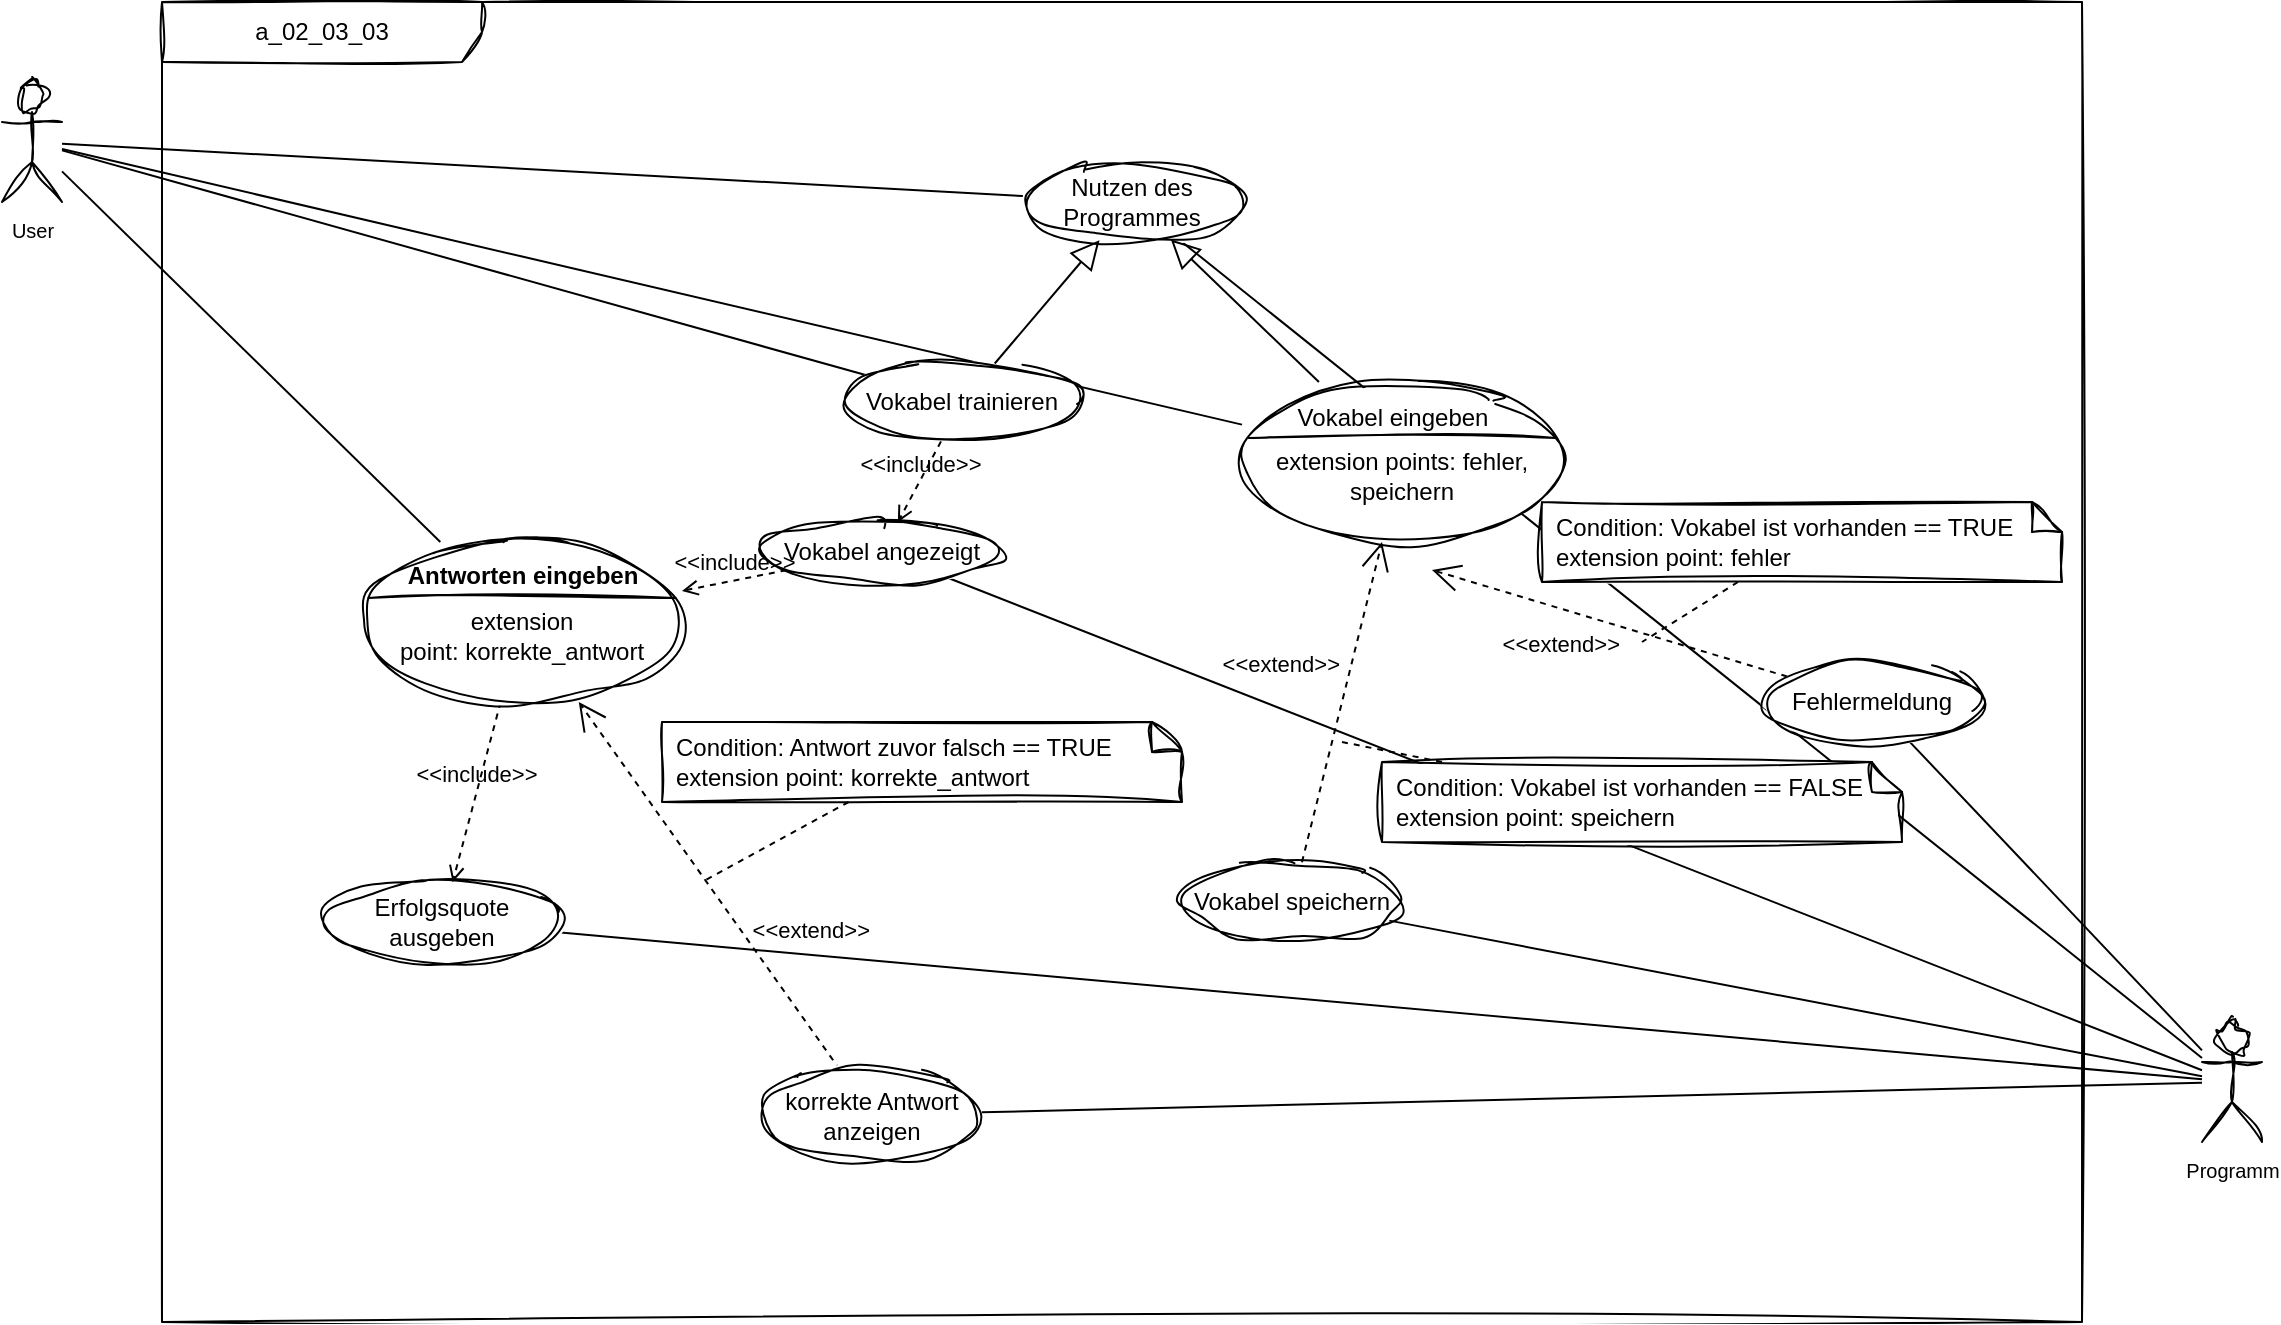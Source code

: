 <mxfile version="22.1.2" type="device">
  <diagram name="Seite-1" id="XCTMCxYNGAJNG0NEjEiD">
    <mxGraphModel dx="1434" dy="836" grid="1" gridSize="10" guides="1" tooltips="1" connect="1" arrows="1" fold="1" page="1" pageScale="1" pageWidth="1169" pageHeight="827" math="0" shadow="0">
      <root>
        <mxCell id="0" />
        <mxCell id="1" parent="0" />
        <mxCell id="LzE11wuo5b0aVE-FT33L-1" value="a_02_03_03" style="shape=umlFrame;whiteSpace=wrap;html=1;pointerEvents=0;recursiveResize=0;container=1;collapsible=0;width=160;sketch=1;curveFitting=1;jiggle=2;" vertex="1" parent="1">
          <mxGeometry x="100" y="20" width="960" height="660" as="geometry" />
        </mxCell>
        <mxCell id="LzE11wuo5b0aVE-FT33L-6" style="rounded=0;orthogonalLoop=1;jettySize=auto;html=1;endArrow=none;endFill=0;" edge="1" parent="1" source="LzE11wuo5b0aVE-FT33L-2" target="LzE11wuo5b0aVE-FT33L-8">
          <mxGeometry relative="1" as="geometry">
            <mxPoint x="490" y="135.727" as="targetPoint" />
          </mxGeometry>
        </mxCell>
        <mxCell id="LzE11wuo5b0aVE-FT33L-31" style="rounded=0;orthogonalLoop=1;jettySize=auto;html=1;endArrow=none;endFill=0;" edge="1" parent="1" source="LzE11wuo5b0aVE-FT33L-2" target="LzE11wuo5b0aVE-FT33L-9">
          <mxGeometry relative="1" as="geometry" />
        </mxCell>
        <mxCell id="LzE11wuo5b0aVE-FT33L-32" style="rounded=0;orthogonalLoop=1;jettySize=auto;html=1;endArrow=none;endFill=0;" edge="1" parent="1" source="LzE11wuo5b0aVE-FT33L-2" target="LzE11wuo5b0aVE-FT33L-27">
          <mxGeometry relative="1" as="geometry" />
        </mxCell>
        <mxCell id="LzE11wuo5b0aVE-FT33L-35" style="rounded=0;orthogonalLoop=1;jettySize=auto;html=1;endArrow=none;endFill=0;" edge="1" parent="1" source="LzE11wuo5b0aVE-FT33L-2" target="LzE11wuo5b0aVE-FT33L-45">
          <mxGeometry relative="1" as="geometry">
            <mxPoint x="267.542" y="330.327" as="targetPoint" />
          </mxGeometry>
        </mxCell>
        <mxCell id="LzE11wuo5b0aVE-FT33L-2" value="&lt;font style=&quot;font-size: 10px;&quot;&gt;User&lt;/font&gt;" style="shape=umlActor;html=1;verticalLabelPosition=bottom;verticalAlign=top;align=center;sketch=1;curveFitting=1;jiggle=2;" vertex="1" parent="1">
          <mxGeometry x="20" y="60" width="30" height="60" as="geometry" />
        </mxCell>
        <mxCell id="LzE11wuo5b0aVE-FT33L-7" style="rounded=0;orthogonalLoop=1;jettySize=auto;html=1;endArrow=none;endFill=0;" edge="1" parent="1" source="LzE11wuo5b0aVE-FT33L-3" target="LzE11wuo5b0aVE-FT33L-8">
          <mxGeometry relative="1" as="geometry">
            <mxPoint x="700" y="135.943" as="targetPoint" />
          </mxGeometry>
        </mxCell>
        <mxCell id="LzE11wuo5b0aVE-FT33L-18" style="rounded=0;orthogonalLoop=1;jettySize=auto;html=1;endArrow=none;endFill=0;" edge="1" parent="1" source="LzE11wuo5b0aVE-FT33L-3" target="LzE11wuo5b0aVE-FT33L-17">
          <mxGeometry relative="1" as="geometry" />
        </mxCell>
        <mxCell id="LzE11wuo5b0aVE-FT33L-26" style="rounded=0;orthogonalLoop=1;jettySize=auto;html=1;endArrow=none;endFill=0;" edge="1" parent="1" source="LzE11wuo5b0aVE-FT33L-3" target="LzE11wuo5b0aVE-FT33L-25">
          <mxGeometry relative="1" as="geometry" />
        </mxCell>
        <mxCell id="LzE11wuo5b0aVE-FT33L-30" style="rounded=0;orthogonalLoop=1;jettySize=auto;html=1;endArrow=none;endFill=0;" edge="1" parent="1" source="LzE11wuo5b0aVE-FT33L-3" target="LzE11wuo5b0aVE-FT33L-28">
          <mxGeometry relative="1" as="geometry" />
        </mxCell>
        <mxCell id="LzE11wuo5b0aVE-FT33L-38" style="rounded=0;orthogonalLoop=1;jettySize=auto;html=1;endArrow=none;endFill=0;" edge="1" parent="1" source="LzE11wuo5b0aVE-FT33L-3" target="LzE11wuo5b0aVE-FT33L-36">
          <mxGeometry relative="1" as="geometry" />
        </mxCell>
        <mxCell id="LzE11wuo5b0aVE-FT33L-44" style="rounded=0;orthogonalLoop=1;jettySize=auto;html=1;endArrow=none;endFill=0;" edge="1" parent="1" source="LzE11wuo5b0aVE-FT33L-3" target="LzE11wuo5b0aVE-FT33L-43">
          <mxGeometry relative="1" as="geometry" />
        </mxCell>
        <mxCell id="LzE11wuo5b0aVE-FT33L-3" value="&lt;font style=&quot;font-size: 10px;&quot;&gt;Programm&lt;/font&gt;" style="shape=umlActor;html=1;verticalLabelPosition=bottom;verticalAlign=top;align=center;sketch=1;curveFitting=1;jiggle=2;" vertex="1" parent="1">
          <mxGeometry x="1120" y="530" width="30" height="60" as="geometry" />
        </mxCell>
        <mxCell id="LzE11wuo5b0aVE-FT33L-8" value="&lt;span style=&quot;font-weight: normal;&quot;&gt;Nutzen des Programmes&lt;/span&gt;" style="shape=ellipse;html=1;strokeWidth=1;fontStyle=1;whiteSpace=wrap;align=center;perimeter=ellipsePerimeter;sketch=1;curveFitting=1;jiggle=2;" vertex="1" parent="1">
          <mxGeometry x="530" y="100" width="110" height="40" as="geometry" />
        </mxCell>
        <mxCell id="LzE11wuo5b0aVE-FT33L-9" value="&lt;br&gt;extension points: fehler, speichern" style="html=1;shape=mxgraph.sysml.useCaseExtPt;whiteSpace=wrap;align=center;sketch=1;curveFitting=1;jiggle=2;" vertex="1" parent="1">
          <mxGeometry x="640" y="210" width="160" height="80" as="geometry" />
        </mxCell>
        <mxCell id="LzE11wuo5b0aVE-FT33L-10" value="&lt;span style=&quot;font-weight: normal;&quot;&gt;Vokabel eingeben&lt;/span&gt;" style="resizable=0;html=1;verticalAlign=middle;align=center;labelBackgroundColor=none;fontStyle=1;" connectable="0" vertex="1" parent="LzE11wuo5b0aVE-FT33L-9">
          <mxGeometry x="80" y="17" as="geometry">
            <mxPoint x="-5" y="1" as="offset" />
          </mxGeometry>
        </mxCell>
        <mxCell id="LzE11wuo5b0aVE-FT33L-13" value="Condition: Vokabel ist vorhanden == TRUE&#xa;extension point: fehler" style="shape=note;size=15;spacingLeft=5;align=left;whiteSpace=wrap;sketch=1;curveFitting=1;jiggle=2;" vertex="1" parent="1">
          <mxGeometry x="790" y="270" width="260" height="40" as="geometry" />
        </mxCell>
        <mxCell id="LzE11wuo5b0aVE-FT33L-14" value="&amp;lt;&amp;lt;extend&amp;gt;&amp;gt;" style="align=right;html=1;verticalAlign=bottom;rounded=0;labelBackgroundColor=none;endArrow=open;endSize=12;dashed=1;" edge="1" parent="1" source="LzE11wuo5b0aVE-FT33L-17">
          <mxGeometry x="-0.124" y="17" relative="1" as="geometry">
            <mxPoint x="735" y="304" as="targetPoint" />
            <mxPoint x="735" y="374" as="sourcePoint" />
            <mxPoint as="offset" />
          </mxGeometry>
        </mxCell>
        <mxCell id="LzE11wuo5b0aVE-FT33L-15" value="" style="edgeStyle=none;html=1;endArrow=none;rounded=0;labelBackgroundColor=none;dashed=1;" edge="1" source="LzE11wuo5b0aVE-FT33L-13" parent="1">
          <mxGeometry relative="1" as="geometry">
            <mxPoint x="840" y="340" as="targetPoint" />
          </mxGeometry>
        </mxCell>
        <mxCell id="LzE11wuo5b0aVE-FT33L-17" value="&lt;span style=&quot;font-weight: normal;&quot;&gt;Fehlermeldung&lt;/span&gt;" style="shape=ellipse;html=1;strokeWidth=1;fontStyle=1;whiteSpace=wrap;align=center;perimeter=ellipsePerimeter;sketch=1;curveFitting=1;jiggle=2;" vertex="1" parent="1">
          <mxGeometry x="900" y="350" width="110" height="40" as="geometry" />
        </mxCell>
        <mxCell id="LzE11wuo5b0aVE-FT33L-22" value="Condition: Vokabel ist vorhanden == FALSE&#xa;extension point: speichern" style="shape=note;size=15;spacingLeft=5;align=left;whiteSpace=wrap;sketch=1;curveFitting=1;jiggle=2;" vertex="1" parent="1">
          <mxGeometry x="710" y="400" width="260" height="40" as="geometry" />
        </mxCell>
        <mxCell id="LzE11wuo5b0aVE-FT33L-23" value="&amp;lt;&amp;lt;extend&amp;gt;&amp;gt;" style="align=right;html=1;verticalAlign=bottom;rounded=0;labelBackgroundColor=none;endArrow=open;endSize=12;dashed=1;" edge="1" source="LzE11wuo5b0aVE-FT33L-25" parent="1" target="LzE11wuo5b0aVE-FT33L-9">
          <mxGeometry x="0.118" y="2" relative="1" as="geometry">
            <mxPoint x="535" y="427" as="targetPoint" />
            <mxPoint x="535" y="497" as="sourcePoint" />
            <mxPoint as="offset" />
          </mxGeometry>
        </mxCell>
        <mxCell id="LzE11wuo5b0aVE-FT33L-24" value="" style="edgeStyle=none;html=1;endArrow=none;rounded=0;labelBackgroundColor=none;dashed=1;" edge="1" source="LzE11wuo5b0aVE-FT33L-22" parent="1">
          <mxGeometry relative="1" as="geometry">
            <mxPoint x="690" y="390" as="targetPoint" />
          </mxGeometry>
        </mxCell>
        <mxCell id="LzE11wuo5b0aVE-FT33L-25" value="&lt;span style=&quot;font-weight: normal;&quot;&gt;Vokabel speichern&lt;/span&gt;" style="shape=ellipse;html=1;strokeWidth=1;fontStyle=1;whiteSpace=wrap;align=center;perimeter=ellipsePerimeter;sketch=1;curveFitting=1;jiggle=2;" vertex="1" parent="1">
          <mxGeometry x="610" y="450" width="110" height="40" as="geometry" />
        </mxCell>
        <mxCell id="LzE11wuo5b0aVE-FT33L-27" value="&lt;span style=&quot;font-weight: normal;&quot;&gt;Vokabel trainieren&lt;/span&gt;" style="shape=ellipse;html=1;strokeWidth=1;fontStyle=1;whiteSpace=wrap;align=center;perimeter=ellipsePerimeter;sketch=1;curveFitting=1;jiggle=2;" vertex="1" parent="1">
          <mxGeometry x="440" y="200" width="120" height="40" as="geometry" />
        </mxCell>
        <mxCell id="LzE11wuo5b0aVE-FT33L-28" value="&lt;span style=&quot;font-weight: normal;&quot;&gt;Vokabel angezeigt&lt;/span&gt;" style="shape=ellipse;html=1;strokeWidth=1;fontStyle=1;whiteSpace=wrap;align=center;perimeter=ellipsePerimeter;sketch=1;curveFitting=1;jiggle=2;" vertex="1" parent="1">
          <mxGeometry x="400" y="280" width="120" height="30" as="geometry" />
        </mxCell>
        <mxCell id="LzE11wuo5b0aVE-FT33L-29" value="&amp;lt;&amp;lt;include&amp;gt;&amp;gt;" style="edgeStyle=none;html=1;endArrow=open;verticalAlign=bottom;dashed=1;labelBackgroundColor=none;rounded=0;" edge="1" parent="1" source="LzE11wuo5b0aVE-FT33L-27" target="LzE11wuo5b0aVE-FT33L-28">
          <mxGeometry width="160" relative="1" as="geometry">
            <mxPoint x="480" y="270" as="sourcePoint" />
            <mxPoint x="640" y="270" as="targetPoint" />
          </mxGeometry>
        </mxCell>
        <mxCell id="LzE11wuo5b0aVE-FT33L-34" value="&amp;lt;&amp;lt;include&amp;gt;&amp;gt;" style="edgeStyle=none;html=1;endArrow=open;verticalAlign=bottom;dashed=1;labelBackgroundColor=none;rounded=0;" edge="1" parent="1" source="LzE11wuo5b0aVE-FT33L-28" target="LzE11wuo5b0aVE-FT33L-45">
          <mxGeometry width="160" relative="1" as="geometry">
            <mxPoint x="371.07" y="320.31" as="sourcePoint" />
            <mxPoint x="320.138" y="333.851" as="targetPoint" />
          </mxGeometry>
        </mxCell>
        <mxCell id="LzE11wuo5b0aVE-FT33L-36" value="&lt;span style=&quot;font-weight: normal;&quot;&gt;Erfolgsquote ausgeben&lt;/span&gt;" style="shape=ellipse;html=1;strokeWidth=1;fontStyle=1;whiteSpace=wrap;align=center;perimeter=ellipsePerimeter;sketch=1;curveFitting=1;jiggle=2;" vertex="1" parent="1">
          <mxGeometry x="180" y="460" width="120" height="40" as="geometry" />
        </mxCell>
        <mxCell id="LzE11wuo5b0aVE-FT33L-37" value="&amp;lt;&amp;lt;include&amp;gt;&amp;gt;" style="edgeStyle=none;html=1;endArrow=open;verticalAlign=bottom;dashed=1;labelBackgroundColor=none;rounded=0;" edge="1" target="LzE11wuo5b0aVE-FT33L-36" parent="1" source="LzE11wuo5b0aVE-FT33L-45">
          <mxGeometry width="160" relative="1" as="geometry">
            <mxPoint x="275.577" y="359.959" as="sourcePoint" />
            <mxPoint x="320.07" y="450.34" as="targetPoint" />
          </mxGeometry>
        </mxCell>
        <mxCell id="LzE11wuo5b0aVE-FT33L-40" value="Condition: Antwort zuvor falsch == TRUE&#xa;extension point: korrekte_antwort" style="shape=note;size=15;spacingLeft=5;align=left;whiteSpace=wrap;sketch=1;curveFitting=1;jiggle=2;" vertex="1" parent="1">
          <mxGeometry x="350" y="380" width="260" height="40" as="geometry" />
        </mxCell>
        <mxCell id="LzE11wuo5b0aVE-FT33L-41" value="&amp;lt;&amp;lt;extend&amp;gt;&amp;gt;" style="align=right;html=1;verticalAlign=bottom;rounded=0;labelBackgroundColor=none;endArrow=open;endSize=12;dashed=1;" edge="1" source="LzE11wuo5b0aVE-FT33L-43" parent="1" target="LzE11wuo5b0aVE-FT33L-45">
          <mxGeometry x="-0.639" y="-48" relative="1" as="geometry">
            <mxPoint x="291.165" y="359.738" as="targetPoint" />
            <mxPoint x="270" y="647" as="sourcePoint" />
            <mxPoint as="offset" />
          </mxGeometry>
        </mxCell>
        <mxCell id="LzE11wuo5b0aVE-FT33L-42" value="" style="edgeStyle=none;html=1;endArrow=none;rounded=0;labelBackgroundColor=none;dashed=1;" edge="1" source="LzE11wuo5b0aVE-FT33L-40" parent="1">
          <mxGeometry relative="1" as="geometry">
            <mxPoint x="370" y="460" as="targetPoint" />
          </mxGeometry>
        </mxCell>
        <mxCell id="LzE11wuo5b0aVE-FT33L-43" value="&lt;span style=&quot;font-weight: normal;&quot;&gt;korrekte Antwort anzeigen&lt;/span&gt;" style="shape=ellipse;html=1;strokeWidth=1;fontStyle=1;whiteSpace=wrap;align=center;perimeter=ellipsePerimeter;sketch=1;curveFitting=1;jiggle=2;" vertex="1" parent="1">
          <mxGeometry x="400" y="553" width="110" height="47" as="geometry" />
        </mxCell>
        <mxCell id="LzE11wuo5b0aVE-FT33L-45" value="&lt;br&gt;extension point:&amp;nbsp;korrekte_antwort" style="html=1;shape=mxgraph.sysml.useCaseExtPt;whiteSpace=wrap;align=center;sketch=1;curveFitting=1;jiggle=2;" vertex="1" parent="1">
          <mxGeometry x="200" y="290" width="160" height="80" as="geometry" />
        </mxCell>
        <mxCell id="LzE11wuo5b0aVE-FT33L-46" value="Antworten eingeben" style="resizable=0;html=1;verticalAlign=middle;align=center;labelBackgroundColor=none;fontStyle=1;" connectable="0" vertex="1" parent="LzE11wuo5b0aVE-FT33L-45">
          <mxGeometry x="80" y="17" as="geometry" />
        </mxCell>
        <mxCell id="LzE11wuo5b0aVE-FT33L-47" value="" style="edgeStyle=none;html=1;endArrow=block;endFill=0;endSize=12;verticalAlign=bottom;rounded=0;" edge="1" parent="1" source="LzE11wuo5b0aVE-FT33L-27" target="LzE11wuo5b0aVE-FT33L-8">
          <mxGeometry width="160" relative="1" as="geometry">
            <mxPoint x="480" y="270" as="sourcePoint" />
            <mxPoint x="640" y="270" as="targetPoint" />
          </mxGeometry>
        </mxCell>
        <mxCell id="LzE11wuo5b0aVE-FT33L-48" value="" style="edgeStyle=none;html=1;endArrow=block;endFill=0;endSize=12;verticalAlign=bottom;rounded=0;" edge="1" parent="1" source="LzE11wuo5b0aVE-FT33L-9" target="LzE11wuo5b0aVE-FT33L-8">
          <mxGeometry width="160" relative="1" as="geometry">
            <mxPoint x="480" y="270" as="sourcePoint" />
            <mxPoint x="640" y="270" as="targetPoint" />
          </mxGeometry>
        </mxCell>
      </root>
    </mxGraphModel>
  </diagram>
</mxfile>
